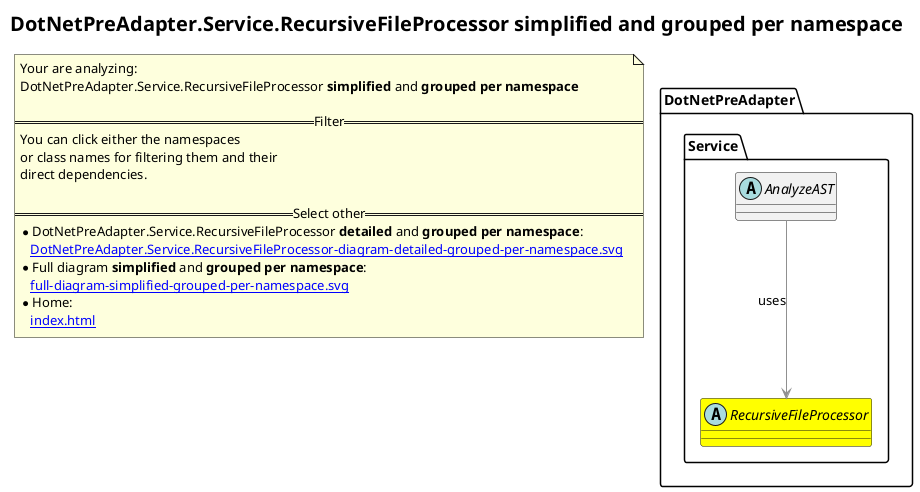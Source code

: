 @startuml
skinparam linetype ortho
title <size:20>DotNetPreAdapter.Service.RecursiveFileProcessor **simplified** and **grouped per namespace**</size>
note "Your are analyzing:\nDotNetPreAdapter.Service.RecursiveFileProcessor **simplified** and **grouped per namespace**\n\n==Filter==\nYou can click either the namespaces \nor class names for filtering them and their\ndirect dependencies.\n\n==Select other==\n* DotNetPreAdapter.Service.RecursiveFileProcessor **detailed** and **grouped per namespace**:\n   [[DotNetPreAdapter.Service.RecursiveFileProcessor-diagram-detailed-grouped-per-namespace.svg]]\n* Full diagram **simplified** and **grouped per namespace**:\n   [[full-diagram-simplified-grouped-per-namespace.svg]]\n* Home:\n   [[index.html]]" as FloatingNote
namespace DotNetPreAdapter [[DotNetPreAdapter-diagram-simplified-grouped-per-namespace.svg]] {
namespace DotNetPreAdapter.Service [[DotNetPreAdapter.Service-diagram-simplified-grouped-per-namespace.svg]] {
  abstract class DotNetPreAdapter.Service.RecursiveFileProcessor [[DotNetPreAdapter.Service.RecursiveFileProcessor-diagram-simplified-grouped-per-namespace.svg]] #yellow {
  }
  abstract class DotNetPreAdapter.Service.AnalyzeAST [[DotNetPreAdapter.Service.AnalyzeAST-diagram-simplified-grouped-per-namespace.svg]]  {
  }
'Compared namespace DotNetPreAdapter.Service [[DotNetPreAdapter.Service-diagram-simplified-grouped-per-namespace.svg]] { with last element of   }
' Closing all previous_sub_namespace_list namespace None because file analysis is finished.
' Closing namespace Service
}
' Closing namespace DotNetPreAdapter
}
 ' *************************************** 
 ' *************************************** 
 ' *************************************** 
' Class relations extracted from namespace:
' DotNetPreAdapter.Service
DotNetPreAdapter.Service.AnalyzeAST -[#909090]-> DotNetPreAdapter.Service.RecursiveFileProcessor  : uses 
@enduml